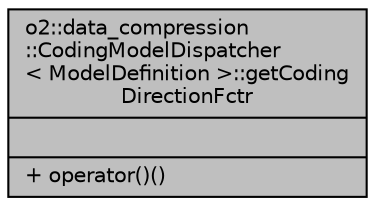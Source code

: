 digraph "o2::data_compression::CodingModelDispatcher&lt; ModelDefinition &gt;::getCodingDirectionFctr"
{
 // INTERACTIVE_SVG=YES
  bgcolor="transparent";
  edge [fontname="Helvetica",fontsize="10",labelfontname="Helvetica",labelfontsize="10"];
  node [fontname="Helvetica",fontsize="10",shape=record];
  Node1 [label="{o2::data_compression\l::CodingModelDispatcher\l\< ModelDefinition \>::getCoding\lDirectionFctr\n||+ operator()()\l}",height=0.2,width=0.4,color="black", fillcolor="grey75", style="filled" fontcolor="black"];
}
